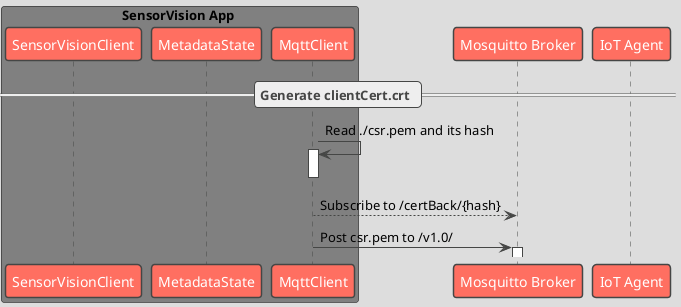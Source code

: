 @startuml

!theme toy

box SensorVision App #grey
    participant SensorVisionClient as Client
    participant MetadataState as State
    participant MqttClient as mqtt
end box

participant "Mosquitto Broker" as Broker
participant "IoT Agent" as Agent

== Generate clientCert.crt ==
mqtt -> mqtt ++--: Read ./csr.pem and its hash
mqtt --> Broker : Subscribe to /certBack/{hash}
mqtt -> Broker ++: Post csr.pem to /v1.0/


@enduml
